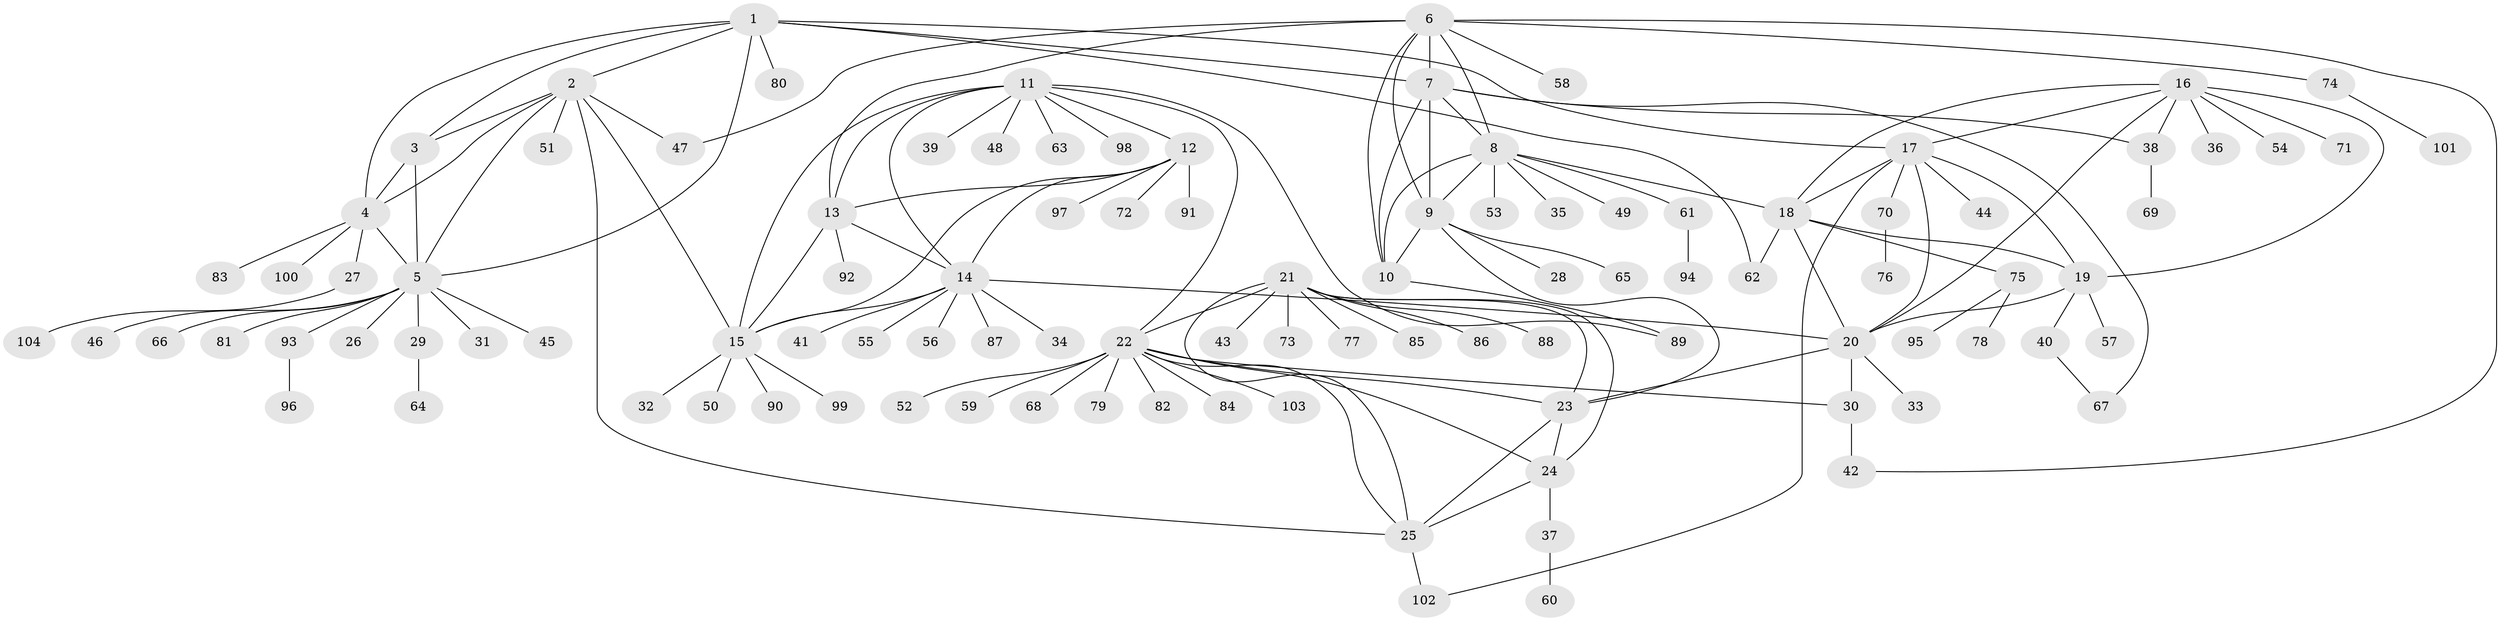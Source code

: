 // coarse degree distribution, {4: 0.019230769230769232, 7: 0.019230769230769232, 6: 0.019230769230769232, 5: 0.019230769230769232, 3: 0.019230769230769232, 1: 0.8076923076923077, 17: 0.019230769230769232, 2: 0.038461538461538464, 20: 0.019230769230769232, 8: 0.019230769230769232}
// Generated by graph-tools (version 1.1) at 2025/58/03/04/25 21:58:29]
// undirected, 104 vertices, 147 edges
graph export_dot {
graph [start="1"]
  node [color=gray90,style=filled];
  1;
  2;
  3;
  4;
  5;
  6;
  7;
  8;
  9;
  10;
  11;
  12;
  13;
  14;
  15;
  16;
  17;
  18;
  19;
  20;
  21;
  22;
  23;
  24;
  25;
  26;
  27;
  28;
  29;
  30;
  31;
  32;
  33;
  34;
  35;
  36;
  37;
  38;
  39;
  40;
  41;
  42;
  43;
  44;
  45;
  46;
  47;
  48;
  49;
  50;
  51;
  52;
  53;
  54;
  55;
  56;
  57;
  58;
  59;
  60;
  61;
  62;
  63;
  64;
  65;
  66;
  67;
  68;
  69;
  70;
  71;
  72;
  73;
  74;
  75;
  76;
  77;
  78;
  79;
  80;
  81;
  82;
  83;
  84;
  85;
  86;
  87;
  88;
  89;
  90;
  91;
  92;
  93;
  94;
  95;
  96;
  97;
  98;
  99;
  100;
  101;
  102;
  103;
  104;
  1 -- 2;
  1 -- 3;
  1 -- 4;
  1 -- 5;
  1 -- 7;
  1 -- 17;
  1 -- 62;
  1 -- 80;
  2 -- 3;
  2 -- 4;
  2 -- 5;
  2 -- 15;
  2 -- 25;
  2 -- 47;
  2 -- 51;
  3 -- 4;
  3 -- 5;
  4 -- 5;
  4 -- 27;
  4 -- 83;
  4 -- 100;
  5 -- 26;
  5 -- 29;
  5 -- 31;
  5 -- 45;
  5 -- 46;
  5 -- 66;
  5 -- 81;
  5 -- 93;
  6 -- 7;
  6 -- 8;
  6 -- 9;
  6 -- 10;
  6 -- 13;
  6 -- 42;
  6 -- 47;
  6 -- 58;
  6 -- 74;
  7 -- 8;
  7 -- 9;
  7 -- 10;
  7 -- 38;
  7 -- 67;
  8 -- 9;
  8 -- 10;
  8 -- 18;
  8 -- 35;
  8 -- 49;
  8 -- 53;
  8 -- 61;
  9 -- 10;
  9 -- 23;
  9 -- 28;
  9 -- 65;
  10 -- 89;
  11 -- 12;
  11 -- 13;
  11 -- 14;
  11 -- 15;
  11 -- 22;
  11 -- 39;
  11 -- 48;
  11 -- 63;
  11 -- 89;
  11 -- 98;
  12 -- 13;
  12 -- 14;
  12 -- 15;
  12 -- 72;
  12 -- 91;
  12 -- 97;
  13 -- 14;
  13 -- 15;
  13 -- 92;
  14 -- 15;
  14 -- 20;
  14 -- 34;
  14 -- 41;
  14 -- 55;
  14 -- 56;
  14 -- 87;
  15 -- 32;
  15 -- 50;
  15 -- 90;
  15 -- 99;
  16 -- 17;
  16 -- 18;
  16 -- 19;
  16 -- 20;
  16 -- 36;
  16 -- 38;
  16 -- 54;
  16 -- 71;
  17 -- 18;
  17 -- 19;
  17 -- 20;
  17 -- 44;
  17 -- 70;
  17 -- 102;
  18 -- 19;
  18 -- 20;
  18 -- 62;
  18 -- 75;
  19 -- 20;
  19 -- 40;
  19 -- 57;
  20 -- 23;
  20 -- 30;
  20 -- 33;
  21 -- 22;
  21 -- 23;
  21 -- 24;
  21 -- 25;
  21 -- 43;
  21 -- 73;
  21 -- 77;
  21 -- 85;
  21 -- 86;
  21 -- 88;
  22 -- 23;
  22 -- 24;
  22 -- 25;
  22 -- 30;
  22 -- 52;
  22 -- 59;
  22 -- 68;
  22 -- 79;
  22 -- 82;
  22 -- 84;
  22 -- 103;
  23 -- 24;
  23 -- 25;
  24 -- 25;
  24 -- 37;
  25 -- 102;
  27 -- 104;
  29 -- 64;
  30 -- 42;
  37 -- 60;
  38 -- 69;
  40 -- 67;
  61 -- 94;
  70 -- 76;
  74 -- 101;
  75 -- 78;
  75 -- 95;
  93 -- 96;
}
